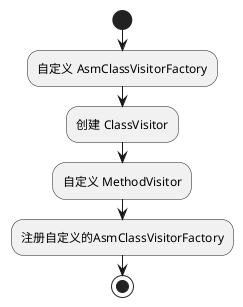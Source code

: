 @startuml
'https://plantuml.com/activity-diagram-beta

start
:自定义 AsmClassVisitorFactory;
:创建 ClassVisitor;
:自定义 MethodVisitor;
:注册自定义的AsmClassVisitorFactory;
stop

@enduml
